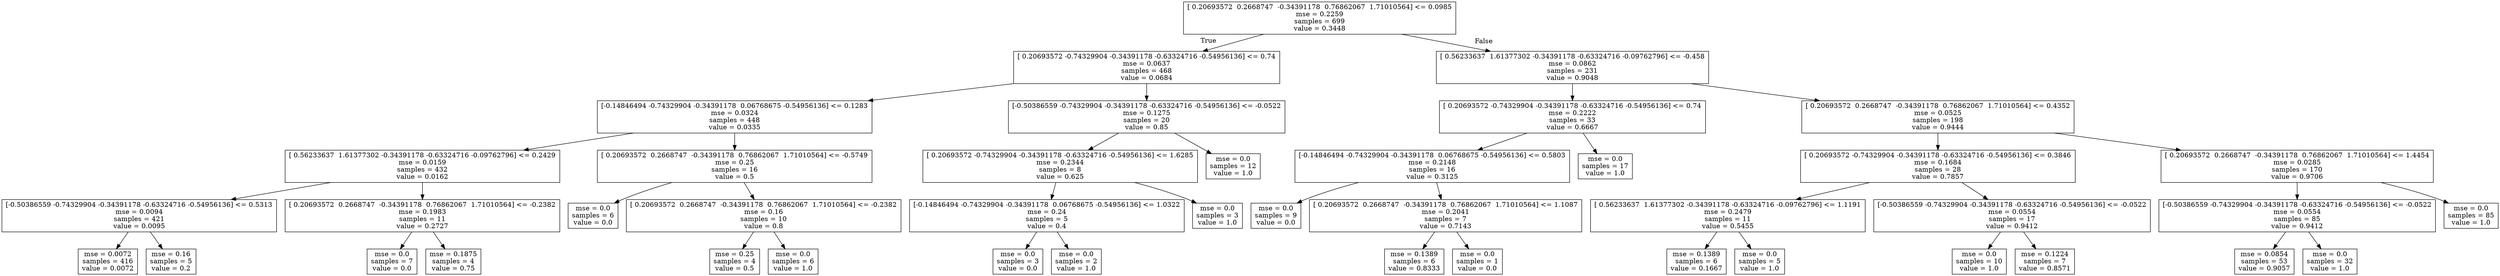 digraph Tree {
node [shape=box] ;
0 [label="[ 0.20693572  0.2668747  -0.34391178  0.76862067  1.71010564] <= 0.0985\nmse = 0.2259\nsamples = 699\nvalue = 0.3448"] ;
1 [label="[ 0.20693572 -0.74329904 -0.34391178 -0.63324716 -0.54956136] <= 0.74\nmse = 0.0637\nsamples = 468\nvalue = 0.0684"] ;
0 -> 1 [labeldistance=2.5, labelangle=45, headlabel="True"] ;
2 [label="[-0.14846494 -0.74329904 -0.34391178  0.06768675 -0.54956136] <= 0.1283\nmse = 0.0324\nsamples = 448\nvalue = 0.0335"] ;
1 -> 2 ;
3 [label="[ 0.56233637  1.61377302 -0.34391178 -0.63324716 -0.09762796] <= 0.2429\nmse = 0.0159\nsamples = 432\nvalue = 0.0162"] ;
2 -> 3 ;
4 [label="[-0.50386559 -0.74329904 -0.34391178 -0.63324716 -0.54956136] <= 0.5313\nmse = 0.0094\nsamples = 421\nvalue = 0.0095"] ;
3 -> 4 ;
5 [label="mse = 0.0072\nsamples = 416\nvalue = 0.0072"] ;
4 -> 5 ;
6 [label="mse = 0.16\nsamples = 5\nvalue = 0.2"] ;
4 -> 6 ;
7 [label="[ 0.20693572  0.2668747  -0.34391178  0.76862067  1.71010564] <= -0.2382\nmse = 0.1983\nsamples = 11\nvalue = 0.2727"] ;
3 -> 7 ;
8 [label="mse = 0.0\nsamples = 7\nvalue = 0.0"] ;
7 -> 8 ;
9 [label="mse = 0.1875\nsamples = 4\nvalue = 0.75"] ;
7 -> 9 ;
10 [label="[ 0.20693572  0.2668747  -0.34391178  0.76862067  1.71010564] <= -0.5749\nmse = 0.25\nsamples = 16\nvalue = 0.5"] ;
2 -> 10 ;
11 [label="mse = 0.0\nsamples = 6\nvalue = 0.0"] ;
10 -> 11 ;
12 [label="[ 0.20693572  0.2668747  -0.34391178  0.76862067  1.71010564] <= -0.2382\nmse = 0.16\nsamples = 10\nvalue = 0.8"] ;
10 -> 12 ;
13 [label="mse = 0.25\nsamples = 4\nvalue = 0.5"] ;
12 -> 13 ;
14 [label="mse = 0.0\nsamples = 6\nvalue = 1.0"] ;
12 -> 14 ;
15 [label="[-0.50386559 -0.74329904 -0.34391178 -0.63324716 -0.54956136] <= -0.0522\nmse = 0.1275\nsamples = 20\nvalue = 0.85"] ;
1 -> 15 ;
16 [label="[ 0.20693572 -0.74329904 -0.34391178 -0.63324716 -0.54956136] <= 1.6285\nmse = 0.2344\nsamples = 8\nvalue = 0.625"] ;
15 -> 16 ;
17 [label="[-0.14846494 -0.74329904 -0.34391178  0.06768675 -0.54956136] <= 1.0322\nmse = 0.24\nsamples = 5\nvalue = 0.4"] ;
16 -> 17 ;
18 [label="mse = 0.0\nsamples = 3\nvalue = 0.0"] ;
17 -> 18 ;
19 [label="mse = 0.0\nsamples = 2\nvalue = 1.0"] ;
17 -> 19 ;
20 [label="mse = 0.0\nsamples = 3\nvalue = 1.0"] ;
16 -> 20 ;
21 [label="mse = 0.0\nsamples = 12\nvalue = 1.0"] ;
15 -> 21 ;
22 [label="[ 0.56233637  1.61377302 -0.34391178 -0.63324716 -0.09762796] <= -0.458\nmse = 0.0862\nsamples = 231\nvalue = 0.9048"] ;
0 -> 22 [labeldistance=2.5, labelangle=-45, headlabel="False"] ;
23 [label="[ 0.20693572 -0.74329904 -0.34391178 -0.63324716 -0.54956136] <= 0.74\nmse = 0.2222\nsamples = 33\nvalue = 0.6667"] ;
22 -> 23 ;
24 [label="[-0.14846494 -0.74329904 -0.34391178  0.06768675 -0.54956136] <= 0.5803\nmse = 0.2148\nsamples = 16\nvalue = 0.3125"] ;
23 -> 24 ;
25 [label="mse = 0.0\nsamples = 9\nvalue = 0.0"] ;
24 -> 25 ;
26 [label="[ 0.20693572  0.2668747  -0.34391178  0.76862067  1.71010564] <= 1.1087\nmse = 0.2041\nsamples = 7\nvalue = 0.7143"] ;
24 -> 26 ;
27 [label="mse = 0.1389\nsamples = 6\nvalue = 0.8333"] ;
26 -> 27 ;
28 [label="mse = 0.0\nsamples = 1\nvalue = 0.0"] ;
26 -> 28 ;
29 [label="mse = 0.0\nsamples = 17\nvalue = 1.0"] ;
23 -> 29 ;
30 [label="[ 0.20693572  0.2668747  -0.34391178  0.76862067  1.71010564] <= 0.4352\nmse = 0.0525\nsamples = 198\nvalue = 0.9444"] ;
22 -> 30 ;
31 [label="[ 0.20693572 -0.74329904 -0.34391178 -0.63324716 -0.54956136] <= 0.3846\nmse = 0.1684\nsamples = 28\nvalue = 0.7857"] ;
30 -> 31 ;
32 [label="[ 0.56233637  1.61377302 -0.34391178 -0.63324716 -0.09762796] <= 1.1191\nmse = 0.2479\nsamples = 11\nvalue = 0.5455"] ;
31 -> 32 ;
33 [label="mse = 0.1389\nsamples = 6\nvalue = 0.1667"] ;
32 -> 33 ;
34 [label="mse = 0.0\nsamples = 5\nvalue = 1.0"] ;
32 -> 34 ;
35 [label="[-0.50386559 -0.74329904 -0.34391178 -0.63324716 -0.54956136] <= -0.0522\nmse = 0.0554\nsamples = 17\nvalue = 0.9412"] ;
31 -> 35 ;
36 [label="mse = 0.0\nsamples = 10\nvalue = 1.0"] ;
35 -> 36 ;
37 [label="mse = 0.1224\nsamples = 7\nvalue = 0.8571"] ;
35 -> 37 ;
38 [label="[ 0.20693572  0.2668747  -0.34391178  0.76862067  1.71010564] <= 1.4454\nmse = 0.0285\nsamples = 170\nvalue = 0.9706"] ;
30 -> 38 ;
39 [label="[-0.50386559 -0.74329904 -0.34391178 -0.63324716 -0.54956136] <= -0.0522\nmse = 0.0554\nsamples = 85\nvalue = 0.9412"] ;
38 -> 39 ;
40 [label="mse = 0.0854\nsamples = 53\nvalue = 0.9057"] ;
39 -> 40 ;
41 [label="mse = 0.0\nsamples = 32\nvalue = 1.0"] ;
39 -> 41 ;
42 [label="mse = 0.0\nsamples = 85\nvalue = 1.0"] ;
38 -> 42 ;
}